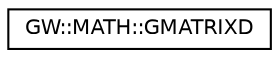 digraph "Graphical Class Hierarchy"
{
  edge [fontname="Helvetica",fontsize="10",labelfontname="Helvetica",labelfontsize="10"];
  node [fontname="Helvetica",fontsize="10",shape=record];
  rankdir="LR";
  Node0 [label="GW::MATH::GMATRIXD",height=0.2,width=0.4,color="black", fillcolor="white", style="filled",URL="$structGW_1_1MATH_1_1GMATRIXD.html",tooltip="Matrix with 4 double vectors which represent for each row. "];
}
